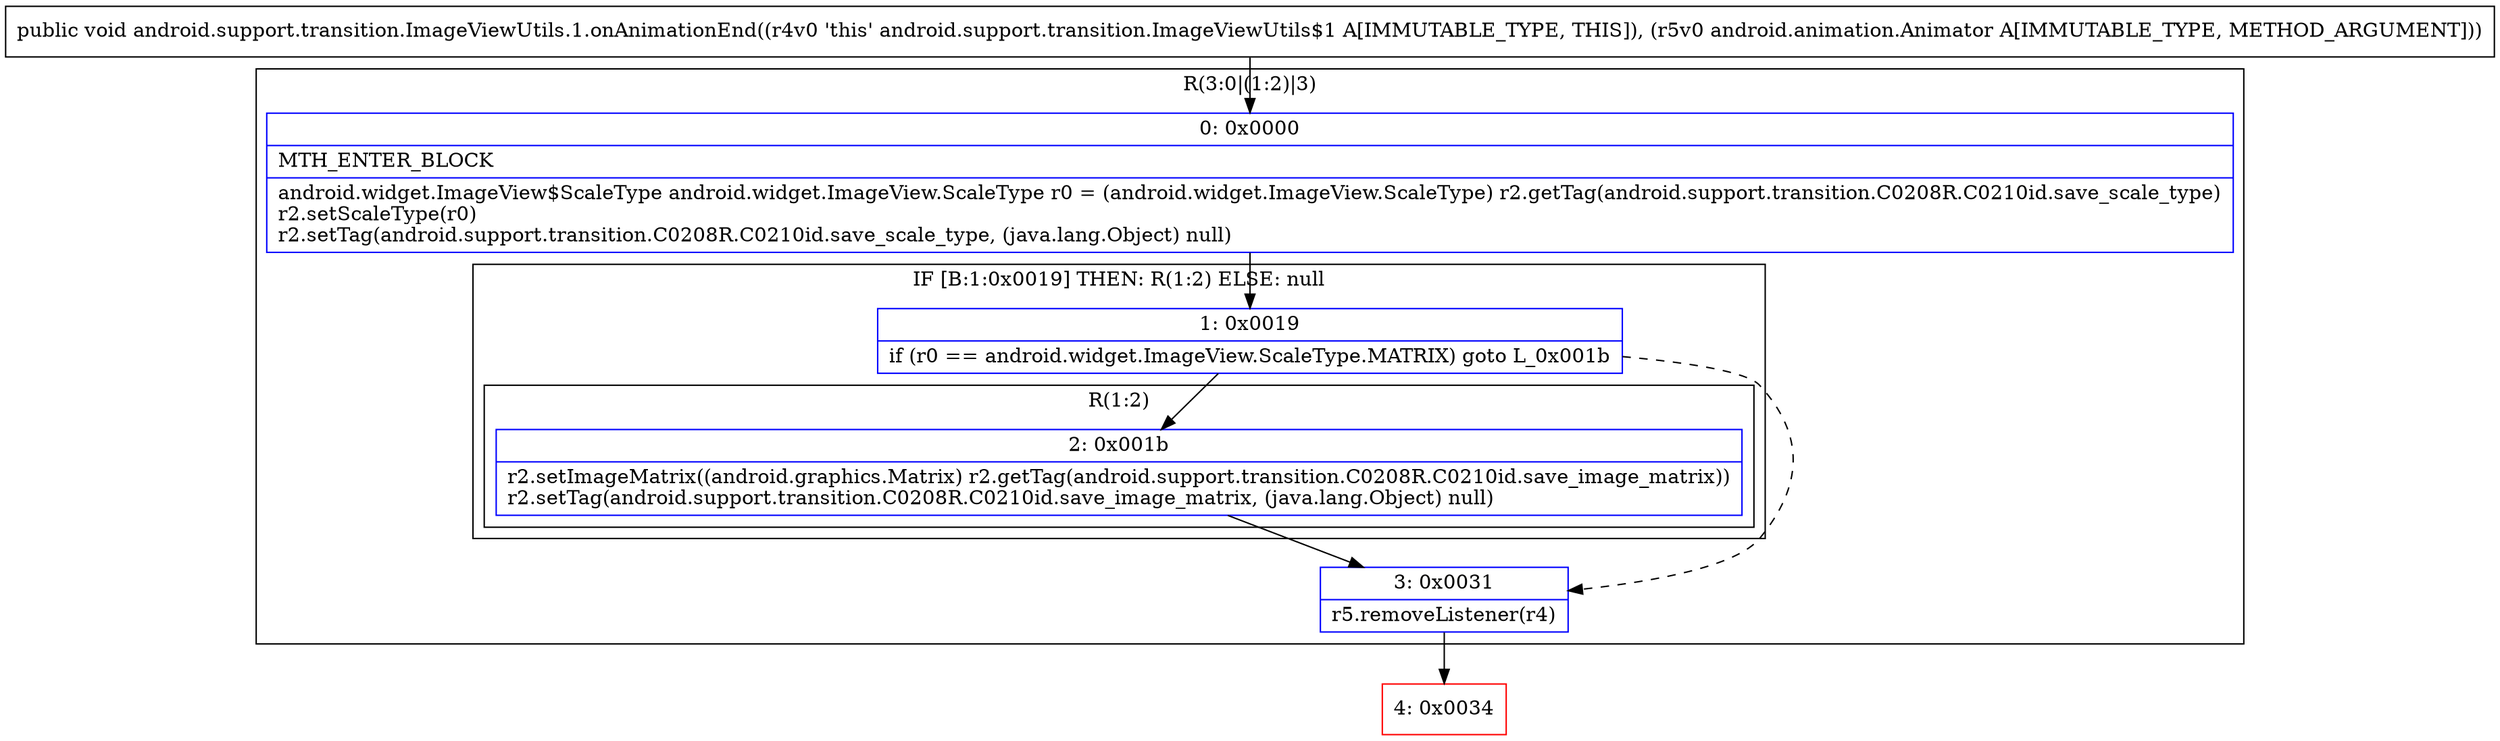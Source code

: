 digraph "CFG forandroid.support.transition.ImageViewUtils.1.onAnimationEnd(Landroid\/animation\/Animator;)V" {
subgraph cluster_Region_7307054 {
label = "R(3:0|(1:2)|3)";
node [shape=record,color=blue];
Node_0 [shape=record,label="{0\:\ 0x0000|MTH_ENTER_BLOCK\l|android.widget.ImageView$ScaleType android.widget.ImageView.ScaleType r0 = (android.widget.ImageView.ScaleType) r2.getTag(android.support.transition.C0208R.C0210id.save_scale_type)\lr2.setScaleType(r0)\lr2.setTag(android.support.transition.C0208R.C0210id.save_scale_type, (java.lang.Object) null)\l}"];
subgraph cluster_IfRegion_8445272 {
label = "IF [B:1:0x0019] THEN: R(1:2) ELSE: null";
node [shape=record,color=blue];
Node_1 [shape=record,label="{1\:\ 0x0019|if (r0 == android.widget.ImageView.ScaleType.MATRIX) goto L_0x001b\l}"];
subgraph cluster_Region_1185650731 {
label = "R(1:2)";
node [shape=record,color=blue];
Node_2 [shape=record,label="{2\:\ 0x001b|r2.setImageMatrix((android.graphics.Matrix) r2.getTag(android.support.transition.C0208R.C0210id.save_image_matrix))\lr2.setTag(android.support.transition.C0208R.C0210id.save_image_matrix, (java.lang.Object) null)\l}"];
}
}
Node_3 [shape=record,label="{3\:\ 0x0031|r5.removeListener(r4)\l}"];
}
Node_4 [shape=record,color=red,label="{4\:\ 0x0034}"];
MethodNode[shape=record,label="{public void android.support.transition.ImageViewUtils.1.onAnimationEnd((r4v0 'this' android.support.transition.ImageViewUtils$1 A[IMMUTABLE_TYPE, THIS]), (r5v0 android.animation.Animator A[IMMUTABLE_TYPE, METHOD_ARGUMENT])) }"];
MethodNode -> Node_0;
Node_0 -> Node_1;
Node_1 -> Node_2;
Node_1 -> Node_3[style=dashed];
Node_2 -> Node_3;
Node_3 -> Node_4;
}

